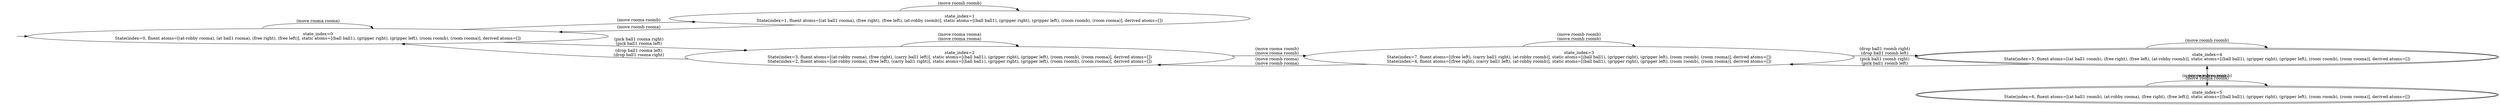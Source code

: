 digraph {
rankdir="LR"
s0[label="state_index=0
State(index=0, fluent atoms=[(at-robby rooma), (at ball1 rooma), (free right), (free left)], static atoms=[(ball ball1), (gripper right), (gripper left), (room roomb), (room rooma)], derived atoms=[])
"]
s1[label="state_index=1
State(index=1, fluent atoms=[(at ball1 rooma), (free right), (free left), (at-robby roomb)], static atoms=[(ball ball1), (gripper right), (gripper left), (room roomb), (room rooma)], derived atoms=[])
"]
s2[label="state_index=2
State(index=3, fluent atoms=[(at-robby rooma), (free right), (carry ball1 left)], static atoms=[(ball ball1), (gripper right), (gripper left), (room roomb), (room rooma)], derived atoms=[])
State(index=2, fluent atoms=[(at-robby rooma), (free left), (carry ball1 right)], static atoms=[(ball ball1), (gripper right), (gripper left), (room roomb), (room rooma)], derived atoms=[])
"]
s3[label="state_index=3
State(index=7, fluent atoms=[(free left), (carry ball1 right), (at-robby roomb)], static atoms=[(ball ball1), (gripper right), (gripper left), (room roomb), (room rooma)], derived atoms=[])
State(index=4, fluent atoms=[(free right), (carry ball1 left), (at-robby roomb)], static atoms=[(ball ball1), (gripper right), (gripper left), (room roomb), (room rooma)], derived atoms=[])
"]
s4[peripheries=2,label="state_index=4
State(index=5, fluent atoms=[(at ball1 roomb), (free right), (free left), (at-robby roomb)], static atoms=[(ball ball1), (gripper right), (gripper left), (room roomb), (room rooma)], derived atoms=[])
"]
s5[peripheries=2,label="state_index=5
State(index=6, fluent atoms=[(at ball1 roomb), (at-robby rooma), (free right), (free left)], static atoms=[(ball ball1), (gripper right), (gripper left), (room roomb), (room rooma)], derived atoms=[])
"]
Dangling [ label = "", style = invis ]
{ rank = same; Dangling }
Dangling -> s0
{ rank = same; s1}
{ rank = same; s0}
{ rank = same; s2}
{ rank = same; s3}
{ rank = same; s4,s5}
s0->s0 [label="(move rooma rooma)
"]
s0->s1 [label="(move rooma roomb)
"]
s0->s2 [label="(pick ball1 rooma right)
(pick ball1 rooma left)
"]
s1->s0 [label="(move roomb rooma)
"]
s1->s1 [label="(move roomb roomb)
"]
s2->s0 [label="(drop ball1 rooma left)
(drop ball1 rooma right)
"]
s2->s2 [label="(move rooma rooma)
(move rooma rooma)
"]
s2->s3 [label="(move rooma roomb)
(move rooma roomb)
"]
s3->s2 [label="(move roomb rooma)
(move roomb rooma)
"]
s3->s3 [label="(move roomb roomb)
(move roomb roomb)
"]
s3->s4 [label="(drop ball1 roomb right)
(drop ball1 roomb left)
"]
s4->s3 [label="(pick ball1 roomb right)
(pick ball1 roomb left)
"]
s4->s4 [label="(move roomb roomb)
"]
s4->s5 [label="(move roomb rooma)
"]
s5->s4 [label="(move rooma roomb)
"]
s5->s5 [label="(move rooma rooma)
"]
}
